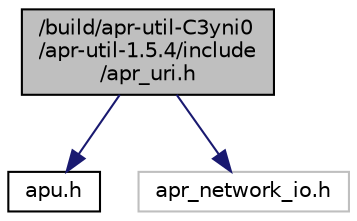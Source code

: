 digraph "/build/apr-util-C3yni0/apr-util-1.5.4/include/apr_uri.h"
{
  edge [fontname="Helvetica",fontsize="10",labelfontname="Helvetica",labelfontsize="10"];
  node [fontname="Helvetica",fontsize="10",shape=record];
  Node1 [label="/build/apr-util-C3yni0\l/apr-util-1.5.4/include\l/apr_uri.h",height=0.2,width=0.4,color="black", fillcolor="grey75", style="filled", fontcolor="black"];
  Node1 -> Node2 [color="midnightblue",fontsize="10",style="solid",fontname="Helvetica"];
  Node2 [label="apu.h",height=0.2,width=0.4,color="black", fillcolor="white", style="filled",URL="$apu_8h_source.html"];
  Node1 -> Node3 [color="midnightblue",fontsize="10",style="solid",fontname="Helvetica"];
  Node3 [label="apr_network_io.h",height=0.2,width=0.4,color="grey75", fillcolor="white", style="filled"];
}
